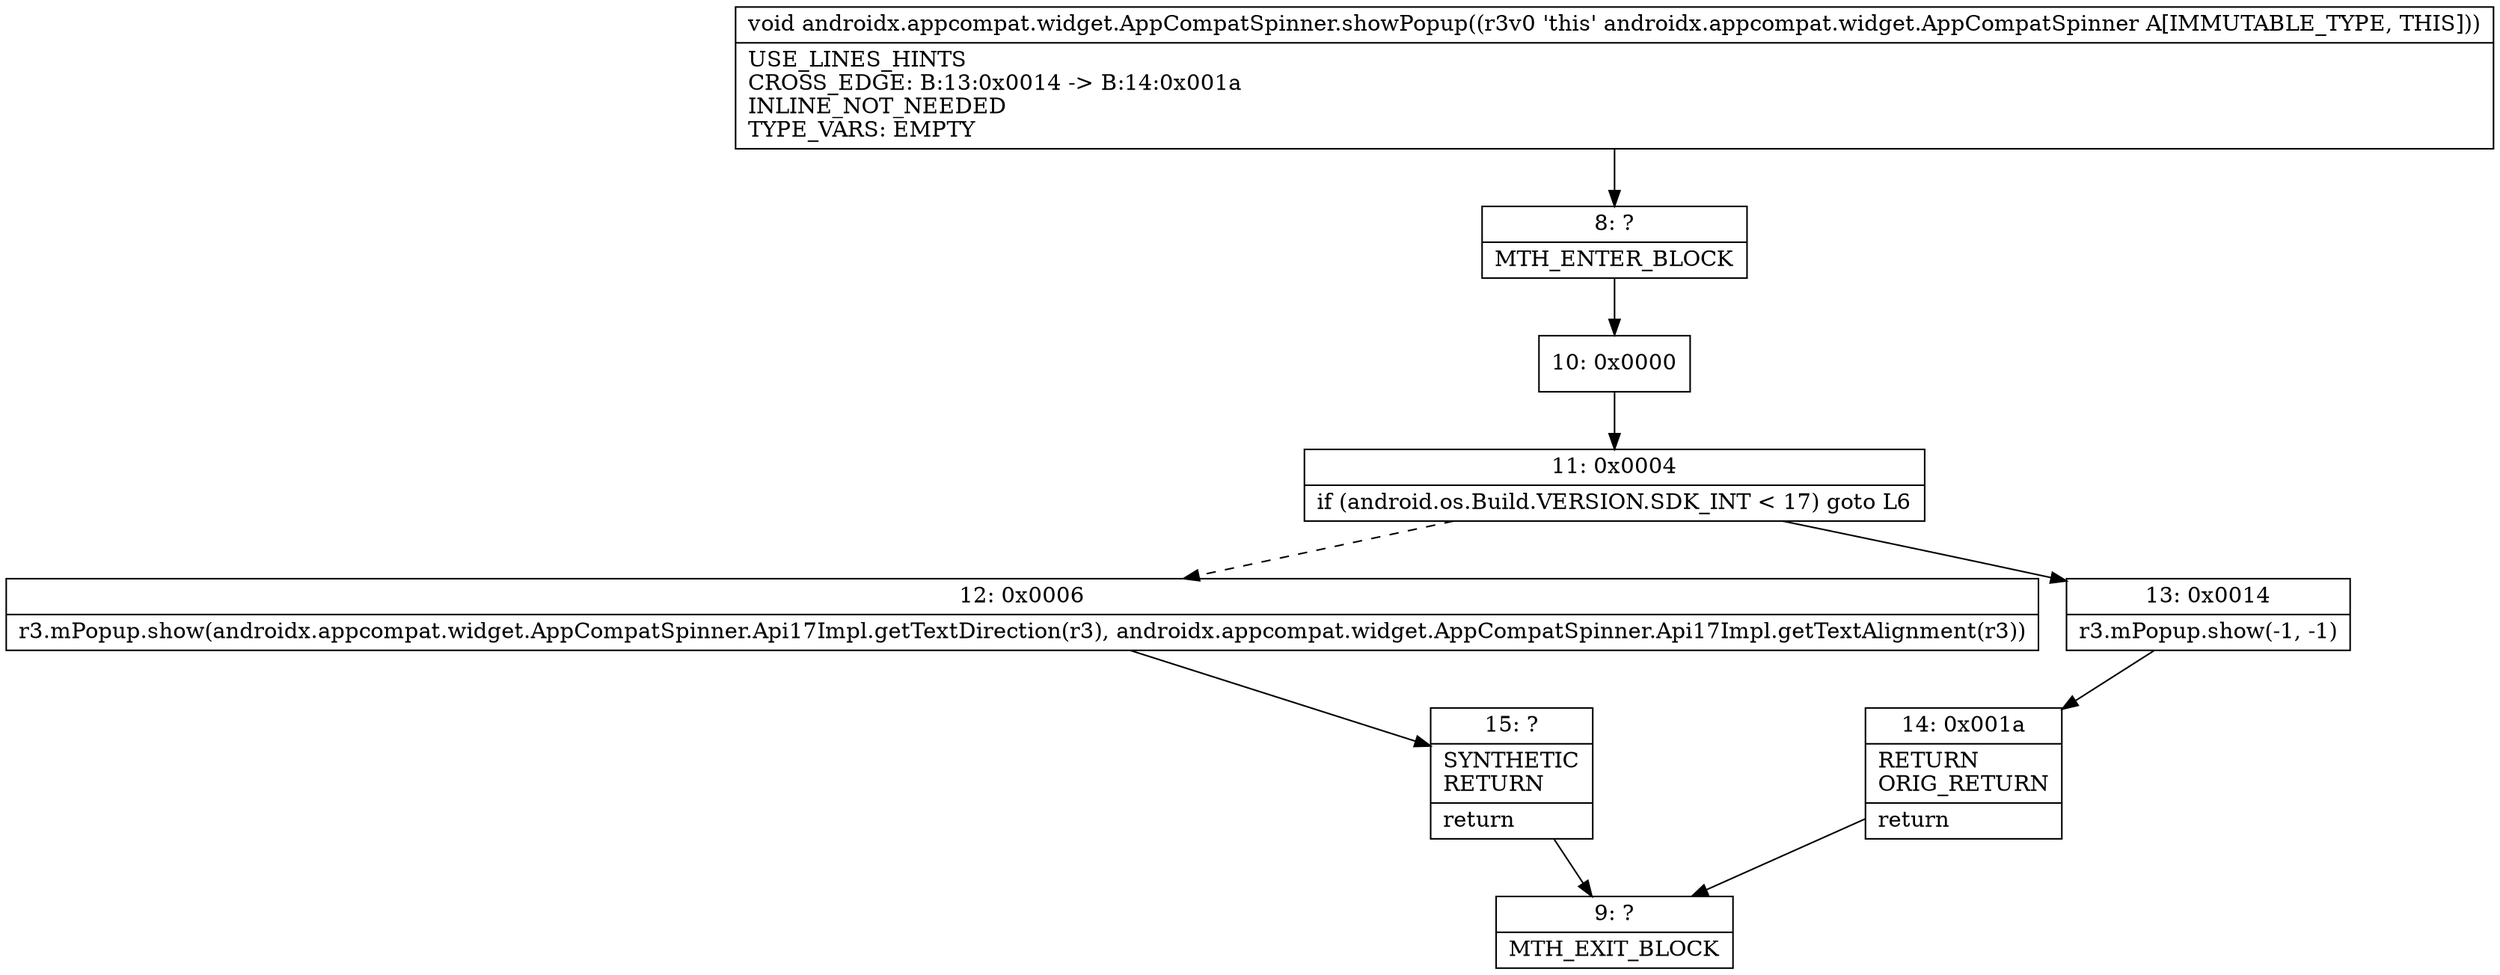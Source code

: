 digraph "CFG forandroidx.appcompat.widget.AppCompatSpinner.showPopup()V" {
Node_8 [shape=record,label="{8\:\ ?|MTH_ENTER_BLOCK\l}"];
Node_10 [shape=record,label="{10\:\ 0x0000}"];
Node_11 [shape=record,label="{11\:\ 0x0004|if (android.os.Build.VERSION.SDK_INT \< 17) goto L6\l}"];
Node_12 [shape=record,label="{12\:\ 0x0006|r3.mPopup.show(androidx.appcompat.widget.AppCompatSpinner.Api17Impl.getTextDirection(r3), androidx.appcompat.widget.AppCompatSpinner.Api17Impl.getTextAlignment(r3))\l}"];
Node_15 [shape=record,label="{15\:\ ?|SYNTHETIC\lRETURN\l|return\l}"];
Node_9 [shape=record,label="{9\:\ ?|MTH_EXIT_BLOCK\l}"];
Node_13 [shape=record,label="{13\:\ 0x0014|r3.mPopup.show(\-1, \-1)\l}"];
Node_14 [shape=record,label="{14\:\ 0x001a|RETURN\lORIG_RETURN\l|return\l}"];
MethodNode[shape=record,label="{void androidx.appcompat.widget.AppCompatSpinner.showPopup((r3v0 'this' androidx.appcompat.widget.AppCompatSpinner A[IMMUTABLE_TYPE, THIS]))  | USE_LINES_HINTS\lCROSS_EDGE: B:13:0x0014 \-\> B:14:0x001a\lINLINE_NOT_NEEDED\lTYPE_VARS: EMPTY\l}"];
MethodNode -> Node_8;Node_8 -> Node_10;
Node_10 -> Node_11;
Node_11 -> Node_12[style=dashed];
Node_11 -> Node_13;
Node_12 -> Node_15;
Node_15 -> Node_9;
Node_13 -> Node_14;
Node_14 -> Node_9;
}


